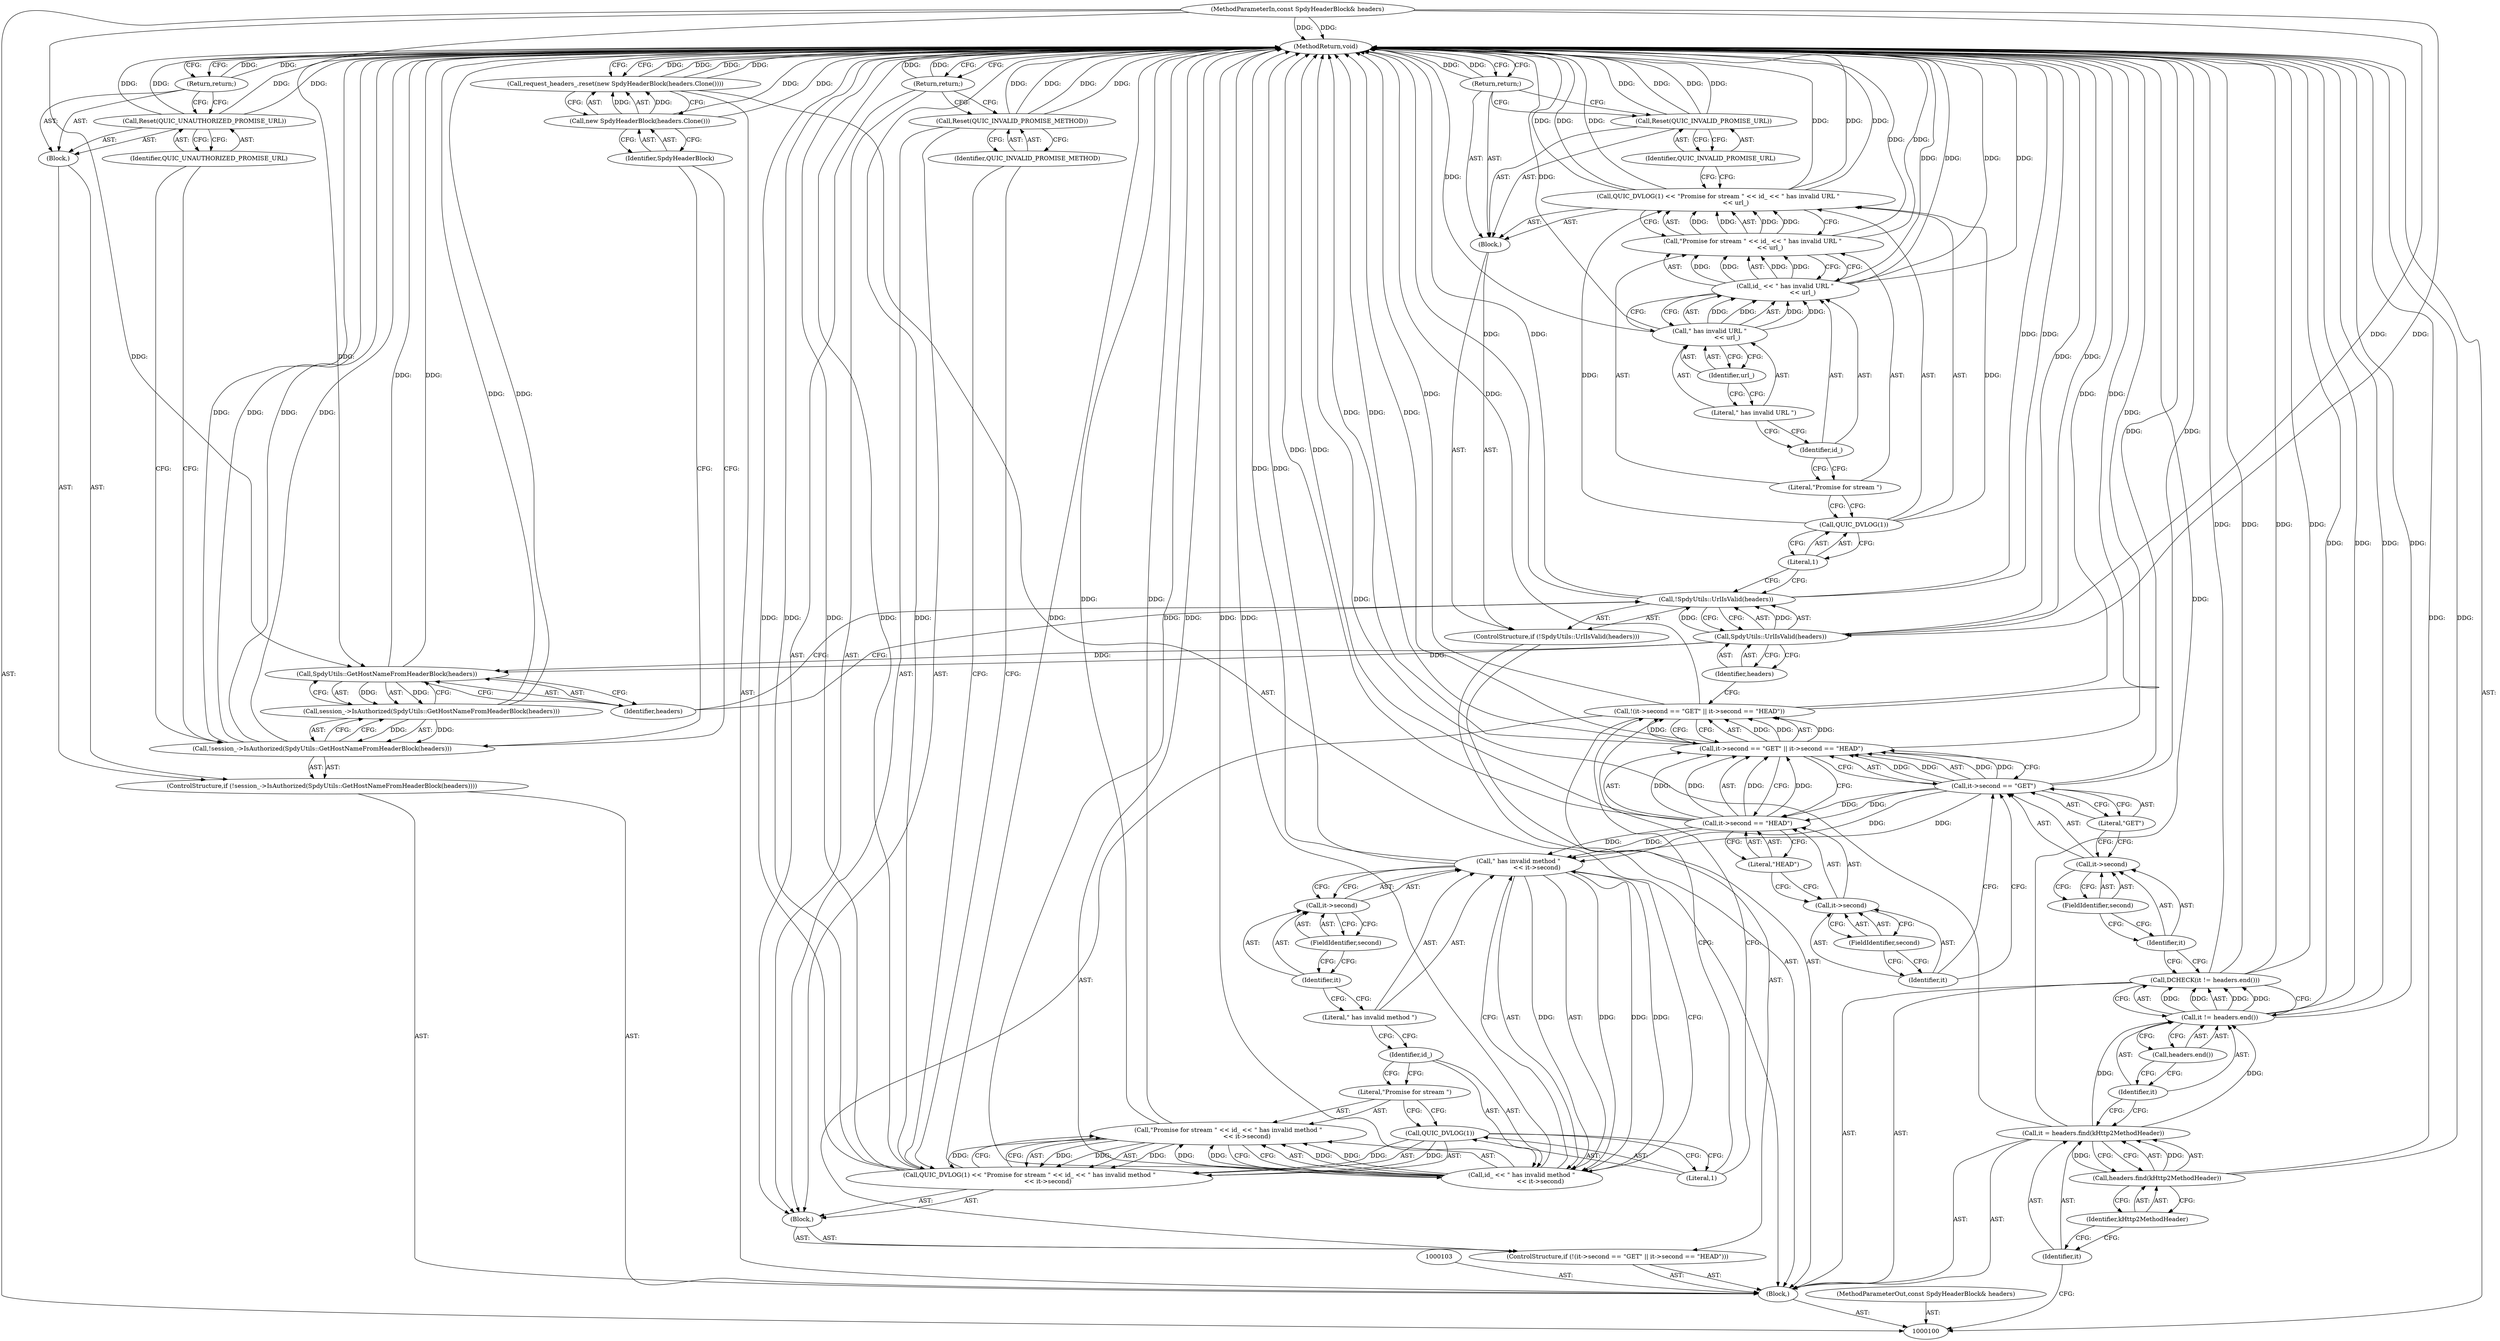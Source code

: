 digraph "1_Chrome_7a6484fa7b7f86ea06749bfc9d10bb67b145140b" {
"1000171" [label="(MethodReturn,void)"];
"1000101" [label="(MethodParameterIn,const SpdyHeaderBlock& headers)"];
"1000252" [label="(MethodParameterOut,const SpdyHeaderBlock& headers)"];
"1000102" [label="(Block,)"];
"1000141" [label="(ControlStructure,if (!SpdyUtils::UrlIsValid(headers)))"];
"1000144" [label="(Identifier,headers)"];
"1000145" [label="(Block,)"];
"1000142" [label="(Call,!SpdyUtils::UrlIsValid(headers))"];
"1000143" [label="(Call,SpdyUtils::UrlIsValid(headers))"];
"1000148" [label="(Literal,1)"];
"1000149" [label="(Call,\"Promise for stream \" << id_ << \" has invalid URL \"\n                  << url_)"];
"1000150" [label="(Literal,\"Promise for stream \")"];
"1000146" [label="(Call,QUIC_DVLOG(1) << \"Promise for stream \" << id_ << \" has invalid URL \"\n                  << url_)"];
"1000147" [label="(Call,QUIC_DVLOG(1))"];
"1000151" [label="(Call,id_ << \" has invalid URL \"\n                  << url_)"];
"1000152" [label="(Identifier,id_)"];
"1000153" [label="(Call,\" has invalid URL \"\n                  << url_)"];
"1000154" [label="(Literal,\" has invalid URL \")"];
"1000155" [label="(Identifier,url_)"];
"1000157" [label="(Identifier,QUIC_INVALID_PROMISE_URL)"];
"1000156" [label="(Call,Reset(QUIC_INVALID_PROMISE_URL))"];
"1000158" [label="(Return,return;)"];
"1000159" [label="(ControlStructure,if (!session_->IsAuthorized(SpdyUtils::GetHostNameFromHeaderBlock(headers))))"];
"1000162" [label="(Call,SpdyUtils::GetHostNameFromHeaderBlock(headers))"];
"1000160" [label="(Call,!session_->IsAuthorized(SpdyUtils::GetHostNameFromHeaderBlock(headers)))"];
"1000163" [label="(Identifier,headers)"];
"1000161" [label="(Call,session_->IsAuthorized(SpdyUtils::GetHostNameFromHeaderBlock(headers)))"];
"1000164" [label="(Block,)"];
"1000166" [label="(Identifier,QUIC_UNAUTHORIZED_PROMISE_URL)"];
"1000165" [label="(Call,Reset(QUIC_UNAUTHORIZED_PROMISE_URL))"];
"1000167" [label="(Return,return;)"];
"1000104" [label="(Call,it = headers.find(kHttp2MethodHeader))"];
"1000105" [label="(Identifier,it)"];
"1000106" [label="(Call,headers.find(kHttp2MethodHeader))"];
"1000107" [label="(Identifier,kHttp2MethodHeader)"];
"1000168" [label="(Call,request_headers_.reset(new SpdyHeaderBlock(headers.Clone())))"];
"1000169" [label="(Call,new SpdyHeaderBlock(headers.Clone()))"];
"1000170" [label="(Identifier,SpdyHeaderBlock)"];
"1000111" [label="(Call,headers.end())"];
"1000108" [label="(Call,DCHECK(it != headers.end()))"];
"1000109" [label="(Call,it != headers.end())"];
"1000110" [label="(Identifier,it)"];
"1000118" [label="(FieldIdentifier,second)"];
"1000119" [label="(Literal,\"GET\")"];
"1000112" [label="(ControlStructure,if (!(it->second == \"GET\" || it->second == \"HEAD\")))"];
"1000120" [label="(Call,it->second == \"HEAD\")"];
"1000121" [label="(Call,it->second)"];
"1000122" [label="(Identifier,it)"];
"1000123" [label="(FieldIdentifier,second)"];
"1000124" [label="(Literal,\"HEAD\")"];
"1000125" [label="(Block,)"];
"1000113" [label="(Call,!(it->second == \"GET\" || it->second == \"HEAD\"))"];
"1000114" [label="(Call,it->second == \"GET\" || it->second == \"HEAD\")"];
"1000115" [label="(Call,it->second == \"GET\")"];
"1000116" [label="(Call,it->second)"];
"1000117" [label="(Identifier,it)"];
"1000128" [label="(Literal,1)"];
"1000129" [label="(Call,\"Promise for stream \" << id_ << \" has invalid method \"\n                   << it->second)"];
"1000130" [label="(Literal,\"Promise for stream \")"];
"1000131" [label="(Call,id_ << \" has invalid method \"\n                   << it->second)"];
"1000132" [label="(Identifier,id_)"];
"1000126" [label="(Call,QUIC_DVLOG(1) << \"Promise for stream \" << id_ << \" has invalid method \"\n                   << it->second)"];
"1000127" [label="(Call,QUIC_DVLOG(1))"];
"1000133" [label="(Call,\" has invalid method \"\n                   << it->second)"];
"1000134" [label="(Literal,\" has invalid method \")"];
"1000135" [label="(Call,it->second)"];
"1000136" [label="(Identifier,it)"];
"1000137" [label="(FieldIdentifier,second)"];
"1000139" [label="(Identifier,QUIC_INVALID_PROMISE_METHOD)"];
"1000138" [label="(Call,Reset(QUIC_INVALID_PROMISE_METHOD))"];
"1000140" [label="(Return,return;)"];
"1000171" -> "1000100"  [label="AST: "];
"1000171" -> "1000140"  [label="CFG: "];
"1000171" -> "1000158"  [label="CFG: "];
"1000171" -> "1000167"  [label="CFG: "];
"1000171" -> "1000168"  [label="CFG: "];
"1000158" -> "1000171"  [label="DDG: "];
"1000140" -> "1000171"  [label="DDG: "];
"1000142" -> "1000171"  [label="DDG: "];
"1000142" -> "1000171"  [label="DDG: "];
"1000108" -> "1000171"  [label="DDG: "];
"1000108" -> "1000171"  [label="DDG: "];
"1000168" -> "1000171"  [label="DDG: "];
"1000168" -> "1000171"  [label="DDG: "];
"1000156" -> "1000171"  [label="DDG: "];
"1000156" -> "1000171"  [label="DDG: "];
"1000146" -> "1000171"  [label="DDG: "];
"1000146" -> "1000171"  [label="DDG: "];
"1000146" -> "1000171"  [label="DDG: "];
"1000131" -> "1000171"  [label="DDG: "];
"1000131" -> "1000171"  [label="DDG: "];
"1000169" -> "1000171"  [label="DDG: "];
"1000126" -> "1000171"  [label="DDG: "];
"1000126" -> "1000171"  [label="DDG: "];
"1000126" -> "1000171"  [label="DDG: "];
"1000106" -> "1000171"  [label="DDG: "];
"1000149" -> "1000171"  [label="DDG: "];
"1000113" -> "1000171"  [label="DDG: "];
"1000113" -> "1000171"  [label="DDG: "];
"1000160" -> "1000171"  [label="DDG: "];
"1000160" -> "1000171"  [label="DDG: "];
"1000138" -> "1000171"  [label="DDG: "];
"1000138" -> "1000171"  [label="DDG: "];
"1000165" -> "1000171"  [label="DDG: "];
"1000165" -> "1000171"  [label="DDG: "];
"1000151" -> "1000171"  [label="DDG: "];
"1000151" -> "1000171"  [label="DDG: "];
"1000153" -> "1000171"  [label="DDG: "];
"1000143" -> "1000171"  [label="DDG: "];
"1000114" -> "1000171"  [label="DDG: "];
"1000114" -> "1000171"  [label="DDG: "];
"1000120" -> "1000171"  [label="DDG: "];
"1000133" -> "1000171"  [label="DDG: "];
"1000101" -> "1000171"  [label="DDG: "];
"1000109" -> "1000171"  [label="DDG: "];
"1000109" -> "1000171"  [label="DDG: "];
"1000162" -> "1000171"  [label="DDG: "];
"1000161" -> "1000171"  [label="DDG: "];
"1000115" -> "1000171"  [label="DDG: "];
"1000104" -> "1000171"  [label="DDG: "];
"1000129" -> "1000171"  [label="DDG: "];
"1000167" -> "1000171"  [label="DDG: "];
"1000101" -> "1000100"  [label="AST: "];
"1000101" -> "1000171"  [label="DDG: "];
"1000101" -> "1000143"  [label="DDG: "];
"1000101" -> "1000162"  [label="DDG: "];
"1000252" -> "1000100"  [label="AST: "];
"1000102" -> "1000100"  [label="AST: "];
"1000103" -> "1000102"  [label="AST: "];
"1000104" -> "1000102"  [label="AST: "];
"1000108" -> "1000102"  [label="AST: "];
"1000112" -> "1000102"  [label="AST: "];
"1000141" -> "1000102"  [label="AST: "];
"1000159" -> "1000102"  [label="AST: "];
"1000168" -> "1000102"  [label="AST: "];
"1000141" -> "1000102"  [label="AST: "];
"1000142" -> "1000141"  [label="AST: "];
"1000145" -> "1000141"  [label="AST: "];
"1000144" -> "1000143"  [label="AST: "];
"1000143" -> "1000144"  [label="CFG: "];
"1000145" -> "1000141"  [label="AST: "];
"1000146" -> "1000145"  [label="AST: "];
"1000156" -> "1000145"  [label="AST: "];
"1000158" -> "1000145"  [label="AST: "];
"1000142" -> "1000141"  [label="AST: "];
"1000142" -> "1000143"  [label="CFG: "];
"1000143" -> "1000142"  [label="AST: "];
"1000148" -> "1000142"  [label="CFG: "];
"1000163" -> "1000142"  [label="CFG: "];
"1000142" -> "1000171"  [label="DDG: "];
"1000142" -> "1000171"  [label="DDG: "];
"1000143" -> "1000142"  [label="DDG: "];
"1000143" -> "1000142"  [label="AST: "];
"1000143" -> "1000144"  [label="CFG: "];
"1000144" -> "1000143"  [label="AST: "];
"1000142" -> "1000143"  [label="CFG: "];
"1000143" -> "1000171"  [label="DDG: "];
"1000143" -> "1000142"  [label="DDG: "];
"1000101" -> "1000143"  [label="DDG: "];
"1000143" -> "1000162"  [label="DDG: "];
"1000148" -> "1000147"  [label="AST: "];
"1000148" -> "1000142"  [label="CFG: "];
"1000147" -> "1000148"  [label="CFG: "];
"1000149" -> "1000146"  [label="AST: "];
"1000149" -> "1000151"  [label="CFG: "];
"1000150" -> "1000149"  [label="AST: "];
"1000151" -> "1000149"  [label="AST: "];
"1000146" -> "1000149"  [label="CFG: "];
"1000149" -> "1000171"  [label="DDG: "];
"1000149" -> "1000146"  [label="DDG: "];
"1000149" -> "1000146"  [label="DDG: "];
"1000151" -> "1000149"  [label="DDG: "];
"1000151" -> "1000149"  [label="DDG: "];
"1000150" -> "1000149"  [label="AST: "];
"1000150" -> "1000147"  [label="CFG: "];
"1000152" -> "1000150"  [label="CFG: "];
"1000146" -> "1000145"  [label="AST: "];
"1000146" -> "1000149"  [label="CFG: "];
"1000147" -> "1000146"  [label="AST: "];
"1000149" -> "1000146"  [label="AST: "];
"1000157" -> "1000146"  [label="CFG: "];
"1000146" -> "1000171"  [label="DDG: "];
"1000146" -> "1000171"  [label="DDG: "];
"1000146" -> "1000171"  [label="DDG: "];
"1000147" -> "1000146"  [label="DDG: "];
"1000149" -> "1000146"  [label="DDG: "];
"1000149" -> "1000146"  [label="DDG: "];
"1000147" -> "1000146"  [label="AST: "];
"1000147" -> "1000148"  [label="CFG: "];
"1000148" -> "1000147"  [label="AST: "];
"1000150" -> "1000147"  [label="CFG: "];
"1000147" -> "1000146"  [label="DDG: "];
"1000151" -> "1000149"  [label="AST: "];
"1000151" -> "1000153"  [label="CFG: "];
"1000152" -> "1000151"  [label="AST: "];
"1000153" -> "1000151"  [label="AST: "];
"1000149" -> "1000151"  [label="CFG: "];
"1000151" -> "1000171"  [label="DDG: "];
"1000151" -> "1000171"  [label="DDG: "];
"1000151" -> "1000149"  [label="DDG: "];
"1000151" -> "1000149"  [label="DDG: "];
"1000153" -> "1000151"  [label="DDG: "];
"1000153" -> "1000151"  [label="DDG: "];
"1000152" -> "1000151"  [label="AST: "];
"1000152" -> "1000150"  [label="CFG: "];
"1000154" -> "1000152"  [label="CFG: "];
"1000153" -> "1000151"  [label="AST: "];
"1000153" -> "1000155"  [label="CFG: "];
"1000154" -> "1000153"  [label="AST: "];
"1000155" -> "1000153"  [label="AST: "];
"1000151" -> "1000153"  [label="CFG: "];
"1000153" -> "1000171"  [label="DDG: "];
"1000153" -> "1000151"  [label="DDG: "];
"1000153" -> "1000151"  [label="DDG: "];
"1000154" -> "1000153"  [label="AST: "];
"1000154" -> "1000152"  [label="CFG: "];
"1000155" -> "1000154"  [label="CFG: "];
"1000155" -> "1000153"  [label="AST: "];
"1000155" -> "1000154"  [label="CFG: "];
"1000153" -> "1000155"  [label="CFG: "];
"1000157" -> "1000156"  [label="AST: "];
"1000157" -> "1000146"  [label="CFG: "];
"1000156" -> "1000157"  [label="CFG: "];
"1000156" -> "1000145"  [label="AST: "];
"1000156" -> "1000157"  [label="CFG: "];
"1000157" -> "1000156"  [label="AST: "];
"1000158" -> "1000156"  [label="CFG: "];
"1000156" -> "1000171"  [label="DDG: "];
"1000156" -> "1000171"  [label="DDG: "];
"1000158" -> "1000145"  [label="AST: "];
"1000158" -> "1000156"  [label="CFG: "];
"1000171" -> "1000158"  [label="CFG: "];
"1000158" -> "1000171"  [label="DDG: "];
"1000159" -> "1000102"  [label="AST: "];
"1000160" -> "1000159"  [label="AST: "];
"1000164" -> "1000159"  [label="AST: "];
"1000162" -> "1000161"  [label="AST: "];
"1000162" -> "1000163"  [label="CFG: "];
"1000163" -> "1000162"  [label="AST: "];
"1000161" -> "1000162"  [label="CFG: "];
"1000162" -> "1000171"  [label="DDG: "];
"1000162" -> "1000161"  [label="DDG: "];
"1000143" -> "1000162"  [label="DDG: "];
"1000101" -> "1000162"  [label="DDG: "];
"1000160" -> "1000159"  [label="AST: "];
"1000160" -> "1000161"  [label="CFG: "];
"1000161" -> "1000160"  [label="AST: "];
"1000166" -> "1000160"  [label="CFG: "];
"1000170" -> "1000160"  [label="CFG: "];
"1000160" -> "1000171"  [label="DDG: "];
"1000160" -> "1000171"  [label="DDG: "];
"1000161" -> "1000160"  [label="DDG: "];
"1000163" -> "1000162"  [label="AST: "];
"1000163" -> "1000142"  [label="CFG: "];
"1000162" -> "1000163"  [label="CFG: "];
"1000161" -> "1000160"  [label="AST: "];
"1000161" -> "1000162"  [label="CFG: "];
"1000162" -> "1000161"  [label="AST: "];
"1000160" -> "1000161"  [label="CFG: "];
"1000161" -> "1000171"  [label="DDG: "];
"1000161" -> "1000160"  [label="DDG: "];
"1000162" -> "1000161"  [label="DDG: "];
"1000164" -> "1000159"  [label="AST: "];
"1000165" -> "1000164"  [label="AST: "];
"1000167" -> "1000164"  [label="AST: "];
"1000166" -> "1000165"  [label="AST: "];
"1000166" -> "1000160"  [label="CFG: "];
"1000165" -> "1000166"  [label="CFG: "];
"1000165" -> "1000164"  [label="AST: "];
"1000165" -> "1000166"  [label="CFG: "];
"1000166" -> "1000165"  [label="AST: "];
"1000167" -> "1000165"  [label="CFG: "];
"1000165" -> "1000171"  [label="DDG: "];
"1000165" -> "1000171"  [label="DDG: "];
"1000167" -> "1000164"  [label="AST: "];
"1000167" -> "1000165"  [label="CFG: "];
"1000171" -> "1000167"  [label="CFG: "];
"1000167" -> "1000171"  [label="DDG: "];
"1000104" -> "1000102"  [label="AST: "];
"1000104" -> "1000106"  [label="CFG: "];
"1000105" -> "1000104"  [label="AST: "];
"1000106" -> "1000104"  [label="AST: "];
"1000110" -> "1000104"  [label="CFG: "];
"1000104" -> "1000171"  [label="DDG: "];
"1000106" -> "1000104"  [label="DDG: "];
"1000104" -> "1000109"  [label="DDG: "];
"1000105" -> "1000104"  [label="AST: "];
"1000105" -> "1000100"  [label="CFG: "];
"1000107" -> "1000105"  [label="CFG: "];
"1000106" -> "1000104"  [label="AST: "];
"1000106" -> "1000107"  [label="CFG: "];
"1000107" -> "1000106"  [label="AST: "];
"1000104" -> "1000106"  [label="CFG: "];
"1000106" -> "1000171"  [label="DDG: "];
"1000106" -> "1000104"  [label="DDG: "];
"1000107" -> "1000106"  [label="AST: "];
"1000107" -> "1000105"  [label="CFG: "];
"1000106" -> "1000107"  [label="CFG: "];
"1000168" -> "1000102"  [label="AST: "];
"1000168" -> "1000169"  [label="CFG: "];
"1000169" -> "1000168"  [label="AST: "];
"1000171" -> "1000168"  [label="CFG: "];
"1000168" -> "1000171"  [label="DDG: "];
"1000168" -> "1000171"  [label="DDG: "];
"1000169" -> "1000168"  [label="DDG: "];
"1000169" -> "1000168"  [label="AST: "];
"1000169" -> "1000170"  [label="CFG: "];
"1000170" -> "1000169"  [label="AST: "];
"1000168" -> "1000169"  [label="CFG: "];
"1000169" -> "1000171"  [label="DDG: "];
"1000169" -> "1000168"  [label="DDG: "];
"1000170" -> "1000169"  [label="AST: "];
"1000170" -> "1000160"  [label="CFG: "];
"1000169" -> "1000170"  [label="CFG: "];
"1000111" -> "1000109"  [label="AST: "];
"1000111" -> "1000110"  [label="CFG: "];
"1000109" -> "1000111"  [label="CFG: "];
"1000108" -> "1000102"  [label="AST: "];
"1000108" -> "1000109"  [label="CFG: "];
"1000109" -> "1000108"  [label="AST: "];
"1000117" -> "1000108"  [label="CFG: "];
"1000108" -> "1000171"  [label="DDG: "];
"1000108" -> "1000171"  [label="DDG: "];
"1000109" -> "1000108"  [label="DDG: "];
"1000109" -> "1000108"  [label="DDG: "];
"1000109" -> "1000108"  [label="AST: "];
"1000109" -> "1000111"  [label="CFG: "];
"1000110" -> "1000109"  [label="AST: "];
"1000111" -> "1000109"  [label="AST: "];
"1000108" -> "1000109"  [label="CFG: "];
"1000109" -> "1000171"  [label="DDG: "];
"1000109" -> "1000171"  [label="DDG: "];
"1000109" -> "1000108"  [label="DDG: "];
"1000109" -> "1000108"  [label="DDG: "];
"1000104" -> "1000109"  [label="DDG: "];
"1000110" -> "1000109"  [label="AST: "];
"1000110" -> "1000104"  [label="CFG: "];
"1000111" -> "1000110"  [label="CFG: "];
"1000118" -> "1000116"  [label="AST: "];
"1000118" -> "1000117"  [label="CFG: "];
"1000116" -> "1000118"  [label="CFG: "];
"1000119" -> "1000115"  [label="AST: "];
"1000119" -> "1000116"  [label="CFG: "];
"1000115" -> "1000119"  [label="CFG: "];
"1000112" -> "1000102"  [label="AST: "];
"1000113" -> "1000112"  [label="AST: "];
"1000125" -> "1000112"  [label="AST: "];
"1000120" -> "1000114"  [label="AST: "];
"1000120" -> "1000124"  [label="CFG: "];
"1000121" -> "1000120"  [label="AST: "];
"1000124" -> "1000120"  [label="AST: "];
"1000114" -> "1000120"  [label="CFG: "];
"1000120" -> "1000171"  [label="DDG: "];
"1000120" -> "1000114"  [label="DDG: "];
"1000120" -> "1000114"  [label="DDG: "];
"1000115" -> "1000120"  [label="DDG: "];
"1000120" -> "1000133"  [label="DDG: "];
"1000121" -> "1000120"  [label="AST: "];
"1000121" -> "1000123"  [label="CFG: "];
"1000122" -> "1000121"  [label="AST: "];
"1000123" -> "1000121"  [label="AST: "];
"1000124" -> "1000121"  [label="CFG: "];
"1000122" -> "1000121"  [label="AST: "];
"1000122" -> "1000115"  [label="CFG: "];
"1000123" -> "1000122"  [label="CFG: "];
"1000123" -> "1000121"  [label="AST: "];
"1000123" -> "1000122"  [label="CFG: "];
"1000121" -> "1000123"  [label="CFG: "];
"1000124" -> "1000120"  [label="AST: "];
"1000124" -> "1000121"  [label="CFG: "];
"1000120" -> "1000124"  [label="CFG: "];
"1000125" -> "1000112"  [label="AST: "];
"1000126" -> "1000125"  [label="AST: "];
"1000138" -> "1000125"  [label="AST: "];
"1000140" -> "1000125"  [label="AST: "];
"1000113" -> "1000112"  [label="AST: "];
"1000113" -> "1000114"  [label="CFG: "];
"1000114" -> "1000113"  [label="AST: "];
"1000128" -> "1000113"  [label="CFG: "];
"1000144" -> "1000113"  [label="CFG: "];
"1000113" -> "1000171"  [label="DDG: "];
"1000113" -> "1000171"  [label="DDG: "];
"1000114" -> "1000113"  [label="DDG: "];
"1000114" -> "1000113"  [label="DDG: "];
"1000114" -> "1000113"  [label="AST: "];
"1000114" -> "1000115"  [label="CFG: "];
"1000114" -> "1000120"  [label="CFG: "];
"1000115" -> "1000114"  [label="AST: "];
"1000120" -> "1000114"  [label="AST: "];
"1000113" -> "1000114"  [label="CFG: "];
"1000114" -> "1000171"  [label="DDG: "];
"1000114" -> "1000171"  [label="DDG: "];
"1000114" -> "1000113"  [label="DDG: "];
"1000114" -> "1000113"  [label="DDG: "];
"1000115" -> "1000114"  [label="DDG: "];
"1000115" -> "1000114"  [label="DDG: "];
"1000120" -> "1000114"  [label="DDG: "];
"1000120" -> "1000114"  [label="DDG: "];
"1000115" -> "1000114"  [label="AST: "];
"1000115" -> "1000119"  [label="CFG: "];
"1000116" -> "1000115"  [label="AST: "];
"1000119" -> "1000115"  [label="AST: "];
"1000122" -> "1000115"  [label="CFG: "];
"1000114" -> "1000115"  [label="CFG: "];
"1000115" -> "1000171"  [label="DDG: "];
"1000115" -> "1000114"  [label="DDG: "];
"1000115" -> "1000114"  [label="DDG: "];
"1000115" -> "1000120"  [label="DDG: "];
"1000115" -> "1000133"  [label="DDG: "];
"1000116" -> "1000115"  [label="AST: "];
"1000116" -> "1000118"  [label="CFG: "];
"1000117" -> "1000116"  [label="AST: "];
"1000118" -> "1000116"  [label="AST: "];
"1000119" -> "1000116"  [label="CFG: "];
"1000117" -> "1000116"  [label="AST: "];
"1000117" -> "1000108"  [label="CFG: "];
"1000118" -> "1000117"  [label="CFG: "];
"1000128" -> "1000127"  [label="AST: "];
"1000128" -> "1000113"  [label="CFG: "];
"1000127" -> "1000128"  [label="CFG: "];
"1000129" -> "1000126"  [label="AST: "];
"1000129" -> "1000131"  [label="CFG: "];
"1000130" -> "1000129"  [label="AST: "];
"1000131" -> "1000129"  [label="AST: "];
"1000126" -> "1000129"  [label="CFG: "];
"1000129" -> "1000171"  [label="DDG: "];
"1000129" -> "1000126"  [label="DDG: "];
"1000129" -> "1000126"  [label="DDG: "];
"1000131" -> "1000129"  [label="DDG: "];
"1000131" -> "1000129"  [label="DDG: "];
"1000130" -> "1000129"  [label="AST: "];
"1000130" -> "1000127"  [label="CFG: "];
"1000132" -> "1000130"  [label="CFG: "];
"1000131" -> "1000129"  [label="AST: "];
"1000131" -> "1000133"  [label="CFG: "];
"1000132" -> "1000131"  [label="AST: "];
"1000133" -> "1000131"  [label="AST: "];
"1000129" -> "1000131"  [label="CFG: "];
"1000131" -> "1000171"  [label="DDG: "];
"1000131" -> "1000171"  [label="DDG: "];
"1000131" -> "1000129"  [label="DDG: "];
"1000131" -> "1000129"  [label="DDG: "];
"1000133" -> "1000131"  [label="DDG: "];
"1000133" -> "1000131"  [label="DDG: "];
"1000132" -> "1000131"  [label="AST: "];
"1000132" -> "1000130"  [label="CFG: "];
"1000134" -> "1000132"  [label="CFG: "];
"1000126" -> "1000125"  [label="AST: "];
"1000126" -> "1000129"  [label="CFG: "];
"1000127" -> "1000126"  [label="AST: "];
"1000129" -> "1000126"  [label="AST: "];
"1000139" -> "1000126"  [label="CFG: "];
"1000126" -> "1000171"  [label="DDG: "];
"1000126" -> "1000171"  [label="DDG: "];
"1000126" -> "1000171"  [label="DDG: "];
"1000127" -> "1000126"  [label="DDG: "];
"1000129" -> "1000126"  [label="DDG: "];
"1000129" -> "1000126"  [label="DDG: "];
"1000127" -> "1000126"  [label="AST: "];
"1000127" -> "1000128"  [label="CFG: "];
"1000128" -> "1000127"  [label="AST: "];
"1000130" -> "1000127"  [label="CFG: "];
"1000127" -> "1000126"  [label="DDG: "];
"1000133" -> "1000131"  [label="AST: "];
"1000133" -> "1000135"  [label="CFG: "];
"1000134" -> "1000133"  [label="AST: "];
"1000135" -> "1000133"  [label="AST: "];
"1000131" -> "1000133"  [label="CFG: "];
"1000133" -> "1000171"  [label="DDG: "];
"1000133" -> "1000131"  [label="DDG: "];
"1000133" -> "1000131"  [label="DDG: "];
"1000120" -> "1000133"  [label="DDG: "];
"1000115" -> "1000133"  [label="DDG: "];
"1000134" -> "1000133"  [label="AST: "];
"1000134" -> "1000132"  [label="CFG: "];
"1000136" -> "1000134"  [label="CFG: "];
"1000135" -> "1000133"  [label="AST: "];
"1000135" -> "1000137"  [label="CFG: "];
"1000136" -> "1000135"  [label="AST: "];
"1000137" -> "1000135"  [label="AST: "];
"1000133" -> "1000135"  [label="CFG: "];
"1000136" -> "1000135"  [label="AST: "];
"1000136" -> "1000134"  [label="CFG: "];
"1000137" -> "1000136"  [label="CFG: "];
"1000137" -> "1000135"  [label="AST: "];
"1000137" -> "1000136"  [label="CFG: "];
"1000135" -> "1000137"  [label="CFG: "];
"1000139" -> "1000138"  [label="AST: "];
"1000139" -> "1000126"  [label="CFG: "];
"1000138" -> "1000139"  [label="CFG: "];
"1000138" -> "1000125"  [label="AST: "];
"1000138" -> "1000139"  [label="CFG: "];
"1000139" -> "1000138"  [label="AST: "];
"1000140" -> "1000138"  [label="CFG: "];
"1000138" -> "1000171"  [label="DDG: "];
"1000138" -> "1000171"  [label="DDG: "];
"1000140" -> "1000125"  [label="AST: "];
"1000140" -> "1000138"  [label="CFG: "];
"1000171" -> "1000140"  [label="CFG: "];
"1000140" -> "1000171"  [label="DDG: "];
}
